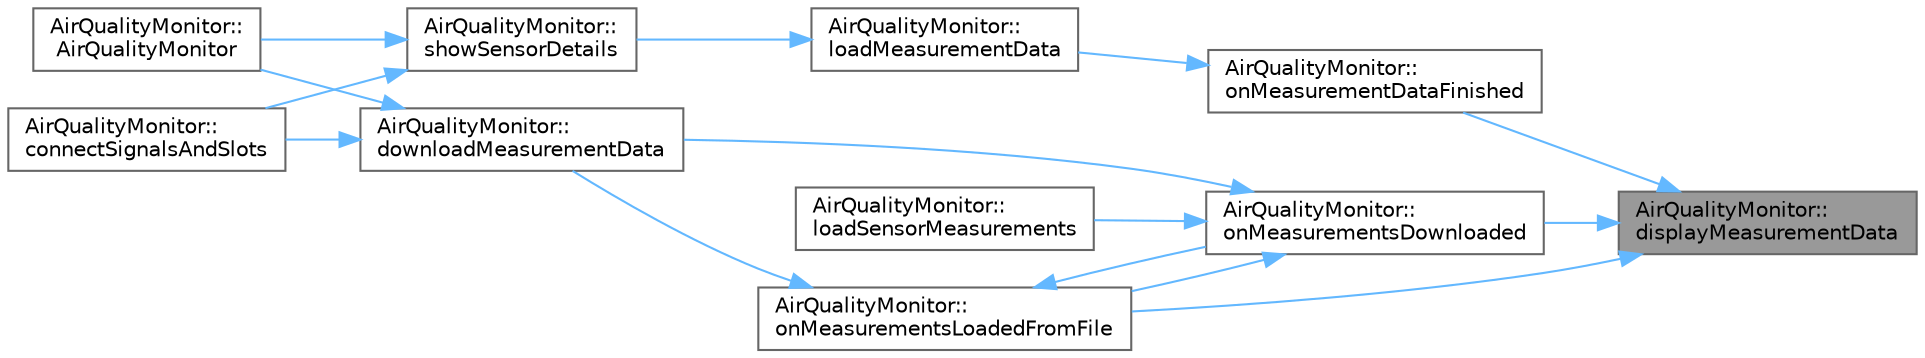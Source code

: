 digraph "AirQualityMonitor::displayMeasurementData"
{
 // LATEX_PDF_SIZE
  bgcolor="transparent";
  edge [fontname=Helvetica,fontsize=10,labelfontname=Helvetica,labelfontsize=10];
  node [fontname=Helvetica,fontsize=10,shape=box,height=0.2,width=0.4];
  rankdir="RL";
  Node1 [id="Node000001",label="AirQualityMonitor::\ldisplayMeasurementData",height=0.2,width=0.4,color="gray40", fillcolor="grey60", style="filled", fontcolor="black",tooltip="Wyświetla dane pomiarowe w interfejsie użytkownika."];
  Node1 -> Node2 [id="edge1_Node000001_Node000002",dir="back",color="steelblue1",style="solid",tooltip=" "];
  Node2 [id="Node000002",label="AirQualityMonitor::\lonMeasurementDataFinished",height=0.2,width=0.4,color="grey40", fillcolor="white", style="filled",URL="$class_air_quality_monitor.html#a08a162d000d3ab9cf4840ab114a275c3",tooltip="Obsługuje zakończenie pobierania danych pomiarowych."];
  Node2 -> Node3 [id="edge2_Node000002_Node000003",dir="back",color="steelblue1",style="solid",tooltip=" "];
  Node3 [id="Node000003",label="AirQualityMonitor::\lloadMeasurementData",height=0.2,width=0.4,color="grey40", fillcolor="white", style="filled",URL="$class_air_quality_monitor.html#a2024fbb8b692c06cf16c8a90792e9cbc",tooltip="Ładuje dane pomiarowe dla określonego sensora."];
  Node3 -> Node4 [id="edge3_Node000003_Node000004",dir="back",color="steelblue1",style="solid",tooltip=" "];
  Node4 [id="Node000004",label="AirQualityMonitor::\lshowSensorDetails",height=0.2,width=0.4,color="grey40", fillcolor="white", style="filled",URL="$class_air_quality_monitor.html#a767c8e00f14c1436435e9b47855acd49",tooltip="Wyświetla szczegóły wybranego sensora."];
  Node4 -> Node5 [id="edge4_Node000004_Node000005",dir="back",color="steelblue1",style="solid",tooltip=" "];
  Node5 [id="Node000005",label="AirQualityMonitor::\lAirQualityMonitor",height=0.2,width=0.4,color="grey40", fillcolor="white", style="filled",URL="$class_air_quality_monitor.html#a5c1e078e2b1c45ecfacef7f3a0d31322",tooltip="Konstruktor klasy AirQualityMonitor."];
  Node4 -> Node6 [id="edge5_Node000004_Node000006",dir="back",color="steelblue1",style="solid",tooltip=" "];
  Node6 [id="Node000006",label="AirQualityMonitor::\lconnectSignalsAndSlots",height=0.2,width=0.4,color="grey40", fillcolor="white", style="filled",URL="$class_air_quality_monitor.html#a0d5986b8b5578346bc973699b56b73c5",tooltip="Łączy sygnały interfejsu użytkownika z odpowiednimi slotami."];
  Node1 -> Node7 [id="edge6_Node000001_Node000007",dir="back",color="steelblue1",style="solid",tooltip=" "];
  Node7 [id="Node000007",label="AirQualityMonitor::\lonMeasurementsDownloaded",height=0.2,width=0.4,color="grey40", fillcolor="white", style="filled",URL="$class_air_quality_monitor.html#ad8eb21eda0655b47e5062514017324fc",tooltip="Obsługuje zakończenie pobierania danych pomiarowych."];
  Node7 -> Node8 [id="edge7_Node000007_Node000008",dir="back",color="steelblue1",style="solid",tooltip=" "];
  Node8 [id="Node000008",label="AirQualityMonitor::\ldownloadMeasurementData",height=0.2,width=0.4,color="grey40", fillcolor="white", style="filled",URL="$class_air_quality_monitor.html#a4b897122ddbc3c0b1037710f33e7a309",tooltip="Pobiera i zapisuje dane pomiarowe dla aktualnie wybranego sensora."];
  Node8 -> Node5 [id="edge8_Node000008_Node000005",dir="back",color="steelblue1",style="solid",tooltip=" "];
  Node8 -> Node6 [id="edge9_Node000008_Node000006",dir="back",color="steelblue1",style="solid",tooltip=" "];
  Node7 -> Node9 [id="edge10_Node000007_Node000009",dir="back",color="steelblue1",style="solid",tooltip=" "];
  Node9 [id="Node000009",label="AirQualityMonitor::\lloadSensorMeasurements",height=0.2,width=0.4,color="grey40", fillcolor="white", style="filled",URL="$class_air_quality_monitor.html#a6f9d42c4395c7be44d34de4be6aa21da",tooltip="Ładuje dane pomiarowe dla konkretnego sensora."];
  Node7 -> Node10 [id="edge11_Node000007_Node000010",dir="back",color="steelblue1",style="solid",tooltip=" "];
  Node10 [id="Node000010",label="AirQualityMonitor::\lonMeasurementsLoadedFromFile",height=0.2,width=0.4,color="grey40", fillcolor="white", style="filled",URL="$class_air_quality_monitor.html#a8ce222412580a45a82124e1a4ad821df",tooltip="Ładuje dane pomiarowe dla sensora z pliku lokalnego."];
  Node10 -> Node8 [id="edge12_Node000010_Node000008",dir="back",color="steelblue1",style="solid",tooltip=" "];
  Node10 -> Node7 [id="edge13_Node000010_Node000007",dir="back",color="steelblue1",style="solid",tooltip=" "];
  Node1 -> Node10 [id="edge14_Node000001_Node000010",dir="back",color="steelblue1",style="solid",tooltip=" "];
}
